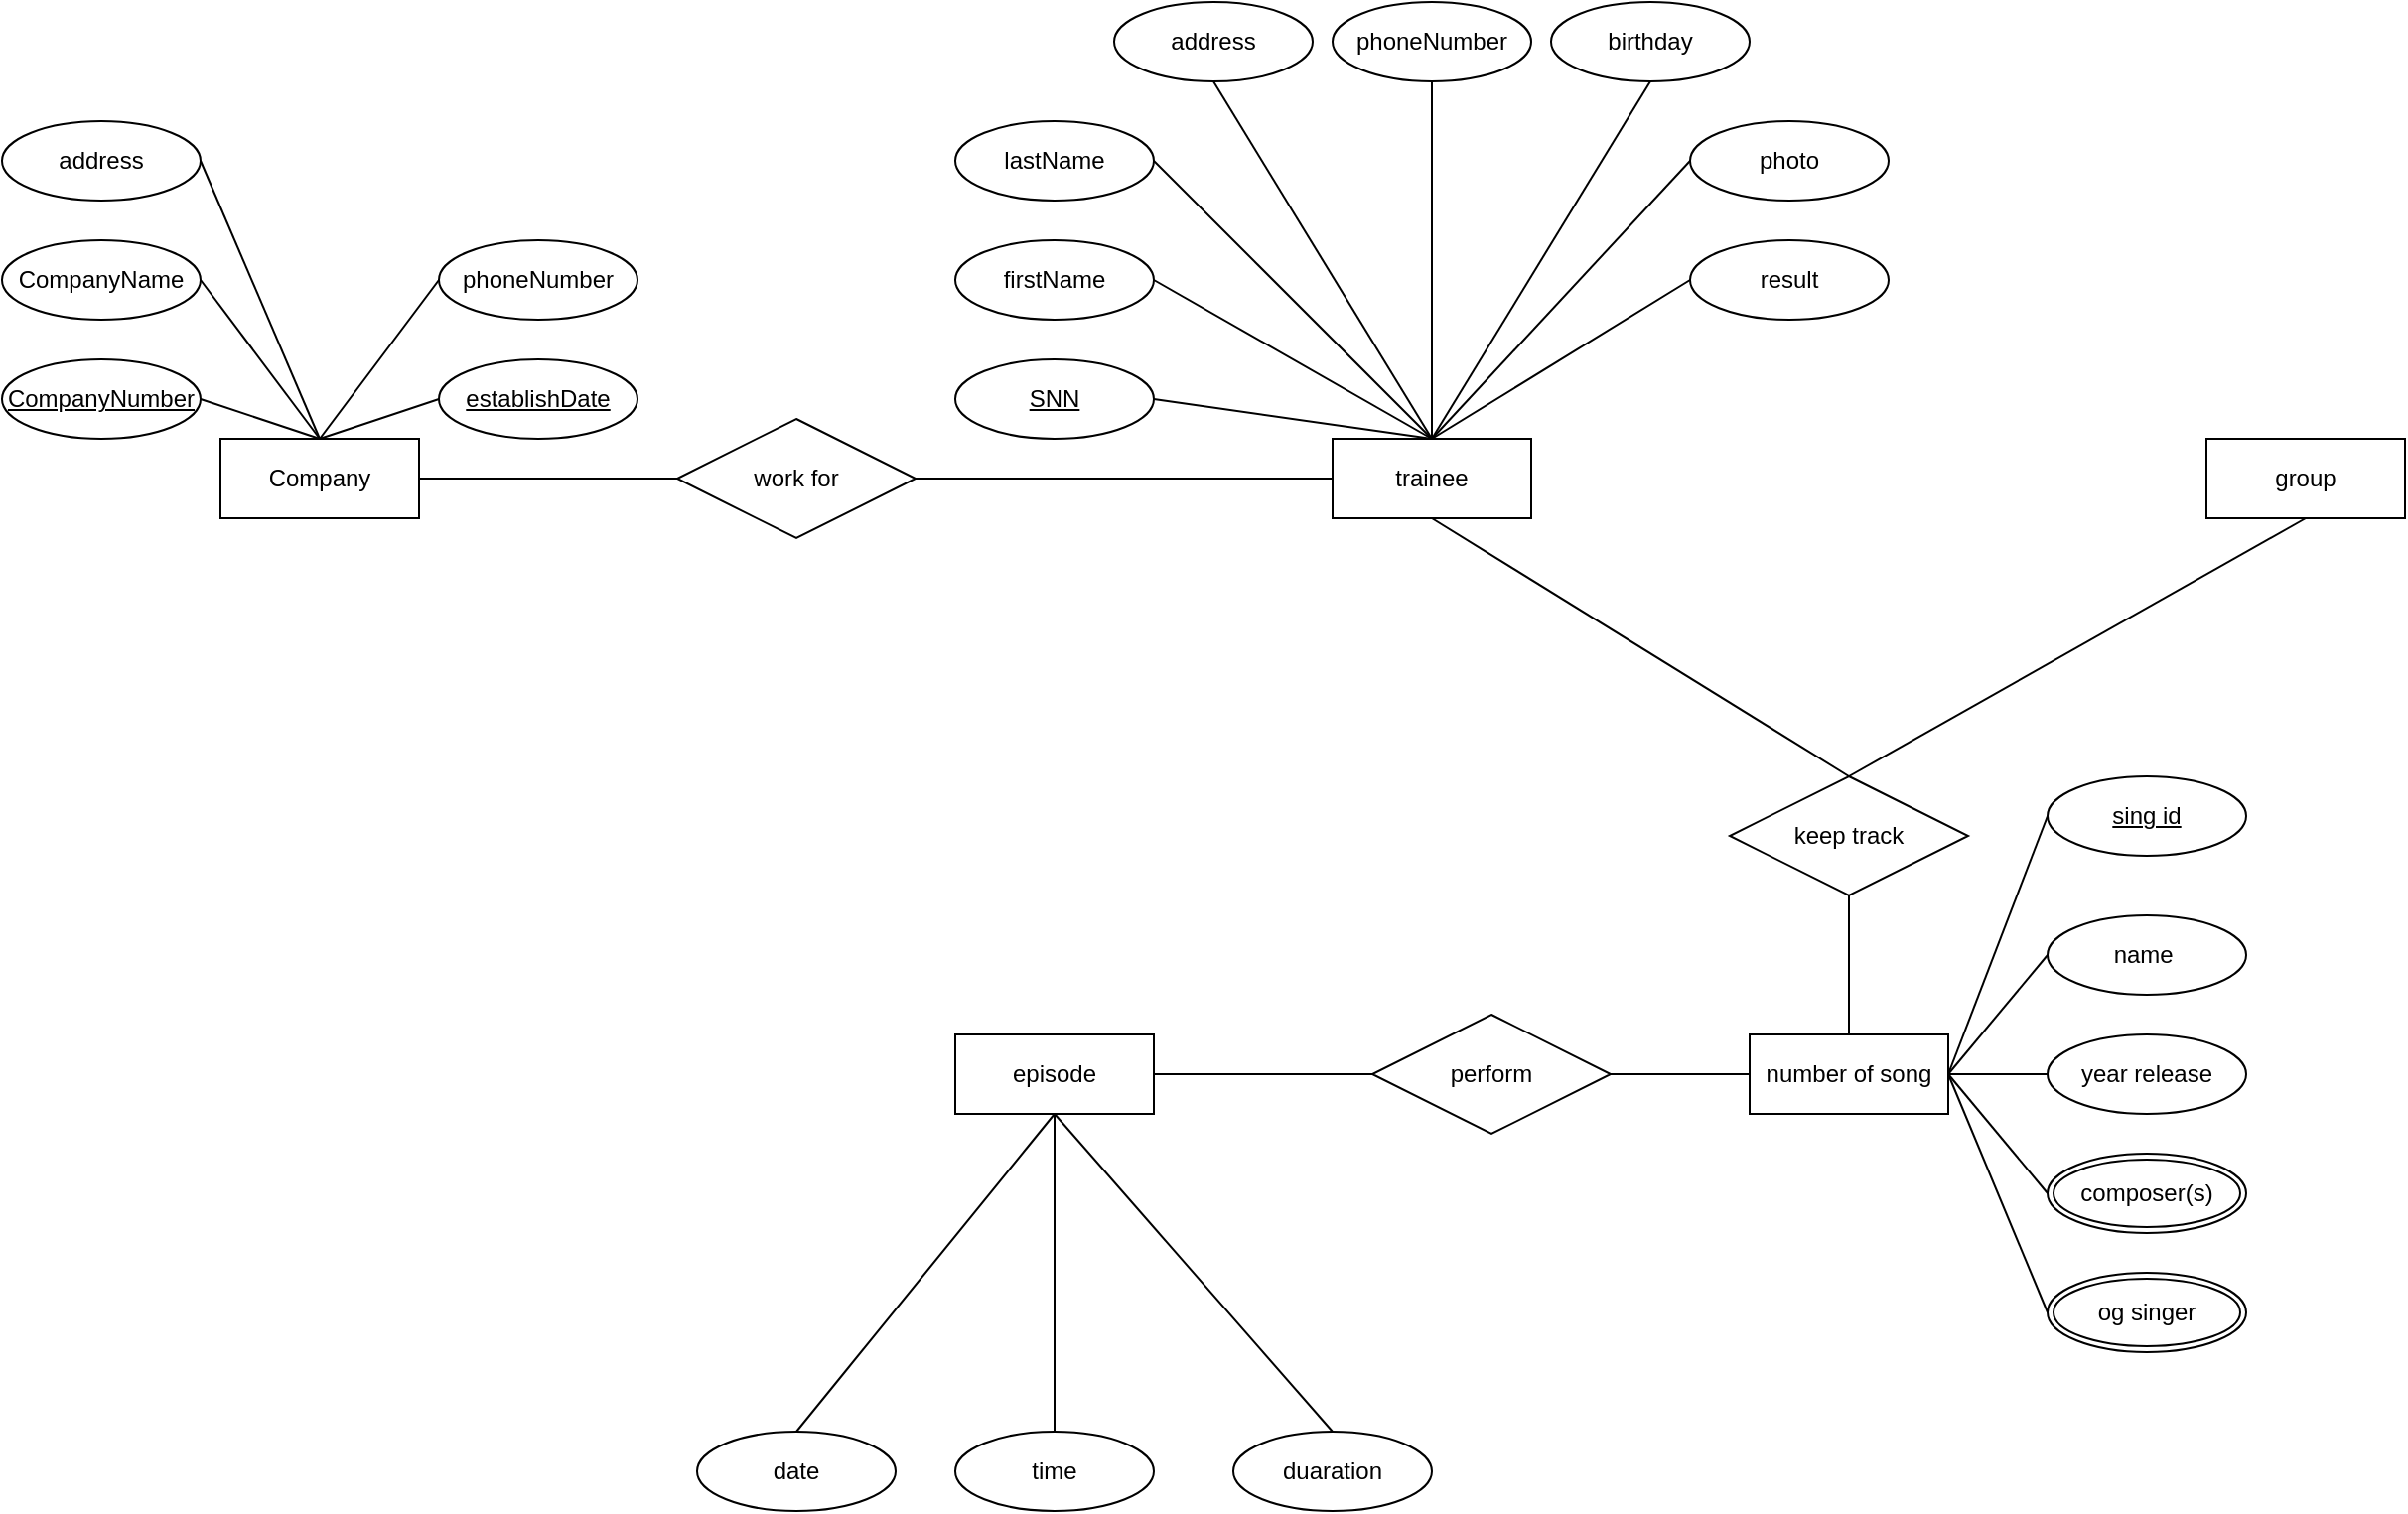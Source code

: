 <mxfile version="20.5.1" type="github"><diagram id="oxue3pN0O4KAORI_SsjF" name="Trang-1"><mxGraphModel dx="1870" dy="511" grid="1" gridSize="10" guides="1" tooltips="1" connect="1" arrows="1" fold="1" page="1" pageScale="1" pageWidth="850" pageHeight="1100" math="0" shadow="0"><root><mxCell id="0"/><mxCell id="1" parent="0"/><mxCell id="42W1X6iEcGKFLnr81iRU-1" value="episode" style="whiteSpace=wrap;html=1;align=center;" parent="1" vertex="1"><mxGeometry x="200" y="540" width="100" height="40" as="geometry"/></mxCell><mxCell id="42W1X6iEcGKFLnr81iRU-2" value="duaration" style="ellipse;whiteSpace=wrap;html=1;align=center;" parent="1" vertex="1"><mxGeometry x="340" y="740" width="100" height="40" as="geometry"/></mxCell><mxCell id="42W1X6iEcGKFLnr81iRU-3" value="time" style="ellipse;whiteSpace=wrap;html=1;align=center;" parent="1" vertex="1"><mxGeometry x="200" y="740" width="100" height="40" as="geometry"/></mxCell><mxCell id="42W1X6iEcGKFLnr81iRU-4" value="date" style="ellipse;whiteSpace=wrap;html=1;align=center;" parent="1" vertex="1"><mxGeometry x="70" y="740" width="100" height="40" as="geometry"/></mxCell><mxCell id="42W1X6iEcGKFLnr81iRU-19" style="rounded=0;orthogonalLoop=1;jettySize=auto;html=1;exitX=1;exitY=0.5;exitDx=0;exitDy=0;entryX=0;entryY=0.5;entryDx=0;entryDy=0;endArrow=none;endFill=0;" parent="1" source="42W1X6iEcGKFLnr81iRU-27" target="42W1X6iEcGKFLnr81iRU-13" edge="1"><mxGeometry relative="1" as="geometry"><mxPoint x="590" y="590" as="sourcePoint"/></mxGeometry></mxCell><mxCell id="42W1X6iEcGKFLnr81iRU-20" style="edgeStyle=none;rounded=0;orthogonalLoop=1;jettySize=auto;html=1;exitX=1;exitY=0.5;exitDx=0;exitDy=0;entryX=0;entryY=0.5;entryDx=0;entryDy=0;endArrow=none;endFill=0;" parent="1" source="42W1X6iEcGKFLnr81iRU-27" target="42W1X6iEcGKFLnr81iRU-7" edge="1"><mxGeometry relative="1" as="geometry"><mxPoint x="590" y="590" as="sourcePoint"/></mxGeometry></mxCell><mxCell id="42W1X6iEcGKFLnr81iRU-7" value="name&amp;nbsp;" style="ellipse;whiteSpace=wrap;html=1;align=center;" parent="1" vertex="1"><mxGeometry x="750" y="480" width="100" height="40" as="geometry"/></mxCell><mxCell id="42W1X6iEcGKFLnr81iRU-8" value="" style="endArrow=none;html=1;rounded=0;exitX=0.5;exitY=1;exitDx=0;exitDy=0;entryX=0.5;entryY=0;entryDx=0;entryDy=0;" parent="1" source="42W1X6iEcGKFLnr81iRU-1" target="42W1X6iEcGKFLnr81iRU-4" edge="1"><mxGeometry relative="1" as="geometry"><mxPoint x="430" y="570" as="sourcePoint"/><mxPoint x="590" y="570" as="targetPoint"/></mxGeometry></mxCell><mxCell id="42W1X6iEcGKFLnr81iRU-21" style="edgeStyle=none;rounded=0;orthogonalLoop=1;jettySize=auto;html=1;exitX=0;exitY=0.5;exitDx=0;exitDy=0;entryX=1;entryY=0.5;entryDx=0;entryDy=0;endArrow=none;endFill=0;" parent="1" source="42W1X6iEcGKFLnr81iRU-9" target="42W1X6iEcGKFLnr81iRU-27" edge="1"><mxGeometry relative="1" as="geometry"><mxPoint x="590" y="590" as="targetPoint"/></mxGeometry></mxCell><mxCell id="42W1X6iEcGKFLnr81iRU-9" value="year release" style="ellipse;whiteSpace=wrap;html=1;align=center;" parent="1" vertex="1"><mxGeometry x="750" y="540" width="100" height="40" as="geometry"/></mxCell><mxCell id="42W1X6iEcGKFLnr81iRU-22" style="edgeStyle=none;rounded=0;orthogonalLoop=1;jettySize=auto;html=1;exitX=0;exitY=0.5;exitDx=0;exitDy=0;entryX=1;entryY=0.5;entryDx=0;entryDy=0;endArrow=none;endFill=0;" parent="1" source="1k4CyqA3lnWc98U8jGTy-5" target="42W1X6iEcGKFLnr81iRU-27" edge="1"><mxGeometry relative="1" as="geometry"><mxPoint x="590" y="590" as="targetPoint"/><mxPoint x="750" y="630" as="sourcePoint"/></mxGeometry></mxCell><mxCell id="42W1X6iEcGKFLnr81iRU-13" value="sing id" style="ellipse;whiteSpace=wrap;html=1;align=center;fontStyle=4;" parent="1" vertex="1"><mxGeometry x="750" y="410" width="100" height="40" as="geometry"/></mxCell><mxCell id="42W1X6iEcGKFLnr81iRU-23" style="edgeStyle=none;rounded=0;orthogonalLoop=1;jettySize=auto;html=1;exitX=0;exitY=0.5;exitDx=0;exitDy=0;entryX=1;entryY=0.5;entryDx=0;entryDy=0;endArrow=none;endFill=0;" parent="1" source="1k4CyqA3lnWc98U8jGTy-6" target="42W1X6iEcGKFLnr81iRU-27" edge="1"><mxGeometry relative="1" as="geometry"><mxPoint x="590" y="590" as="targetPoint"/><mxPoint x="750" y="690" as="sourcePoint"/></mxGeometry></mxCell><mxCell id="42W1X6iEcGKFLnr81iRU-15" value="" style="endArrow=none;html=1;rounded=0;entryX=0.5;entryY=0;entryDx=0;entryDy=0;exitX=0.5;exitY=1;exitDx=0;exitDy=0;" parent="1" source="42W1X6iEcGKFLnr81iRU-1" target="42W1X6iEcGKFLnr81iRU-3" edge="1"><mxGeometry relative="1" as="geometry"><mxPoint x="370" y="470" as="sourcePoint"/><mxPoint x="530" y="470" as="targetPoint"/></mxGeometry></mxCell><mxCell id="42W1X6iEcGKFLnr81iRU-16" value="" style="endArrow=none;html=1;rounded=0;exitX=0.5;exitY=1;exitDx=0;exitDy=0;entryX=0.5;entryY=0;entryDx=0;entryDy=0;" parent="1" source="42W1X6iEcGKFLnr81iRU-1" target="42W1X6iEcGKFLnr81iRU-2" edge="1"><mxGeometry relative="1" as="geometry"><mxPoint x="370" y="470" as="sourcePoint"/><mxPoint x="530" y="470" as="targetPoint"/></mxGeometry></mxCell><mxCell id="42W1X6iEcGKFLnr81iRU-26" style="edgeStyle=none;rounded=0;orthogonalLoop=1;jettySize=auto;html=1;exitX=0;exitY=0.5;exitDx=0;exitDy=0;entryX=1;entryY=0.5;entryDx=0;entryDy=0;endArrow=none;endFill=0;" parent="1" source="42W1X6iEcGKFLnr81iRU-25" target="42W1X6iEcGKFLnr81iRU-1" edge="1"><mxGeometry relative="1" as="geometry"><Array as="points"/></mxGeometry></mxCell><mxCell id="42W1X6iEcGKFLnr81iRU-28" style="edgeStyle=none;rounded=0;orthogonalLoop=1;jettySize=auto;html=1;exitX=1;exitY=0.5;exitDx=0;exitDy=0;entryX=0;entryY=0.5;entryDx=0;entryDy=0;endArrow=none;endFill=0;" parent="1" source="42W1X6iEcGKFLnr81iRU-25" target="42W1X6iEcGKFLnr81iRU-27" edge="1"><mxGeometry relative="1" as="geometry"/></mxCell><mxCell id="42W1X6iEcGKFLnr81iRU-25" value="perform" style="shape=rhombus;perimeter=rhombusPerimeter;whiteSpace=wrap;html=1;align=center;" parent="1" vertex="1"><mxGeometry x="410" y="530" width="120" height="60" as="geometry"/></mxCell><mxCell id="42W1X6iEcGKFLnr81iRU-27" value="number of song" style="whiteSpace=wrap;html=1;align=center;" parent="1" vertex="1"><mxGeometry x="600" y="540" width="100" height="40" as="geometry"/></mxCell><mxCell id="42W1X6iEcGKFLnr81iRU-64" style="edgeStyle=none;rounded=0;orthogonalLoop=1;jettySize=auto;html=1;exitX=0.5;exitY=1;exitDx=0;exitDy=0;entryX=0.5;entryY=0;entryDx=0;entryDy=0;endArrow=none;endFill=0;" parent="1" source="42W1X6iEcGKFLnr81iRU-63" target="42W1X6iEcGKFLnr81iRU-27" edge="1"><mxGeometry relative="1" as="geometry"/></mxCell><mxCell id="42W1X6iEcGKFLnr81iRU-63" value="keep track" style="shape=rhombus;perimeter=rhombusPerimeter;whiteSpace=wrap;html=1;align=center;" parent="1" vertex="1"><mxGeometry x="590" y="410" width="120" height="60" as="geometry"/></mxCell><mxCell id="42W1X6iEcGKFLnr81iRU-68" style="edgeStyle=none;rounded=0;orthogonalLoop=1;jettySize=auto;html=1;exitX=0.5;exitY=1;exitDx=0;exitDy=0;entryX=0.5;entryY=0;entryDx=0;entryDy=0;endArrow=none;endFill=0;" parent="1" source="uAWmQDvGzYbDUcG28lEL-1" target="42W1X6iEcGKFLnr81iRU-63" edge="1"><mxGeometry relative="1" as="geometry"><mxPoint x="575" y="360" as="sourcePoint"/></mxGeometry></mxCell><mxCell id="42W1X6iEcGKFLnr81iRU-69" style="edgeStyle=none;rounded=0;orthogonalLoop=1;jettySize=auto;html=1;exitX=0.5;exitY=1;exitDx=0;exitDy=0;entryX=0.5;entryY=0;entryDx=0;entryDy=0;endArrow=none;endFill=0;" parent="1" source="uAWmQDvGzYbDUcG28lEL-2" target="42W1X6iEcGKFLnr81iRU-63" edge="1"><mxGeometry relative="1" as="geometry"><mxPoint x="740" y="360" as="sourcePoint"/></mxGeometry></mxCell><mxCell id="1k4CyqA3lnWc98U8jGTy-5" value="composer(s)" style="ellipse;shape=doubleEllipse;margin=3;whiteSpace=wrap;html=1;align=center;" parent="1" vertex="1"><mxGeometry x="750" y="600" width="100" height="40" as="geometry"/></mxCell><mxCell id="1k4CyqA3lnWc98U8jGTy-6" value="og singer" style="ellipse;shape=doubleEllipse;margin=3;whiteSpace=wrap;html=1;align=center;" parent="1" vertex="1"><mxGeometry x="750" y="660" width="100" height="40" as="geometry"/></mxCell><mxCell id="61Q3ps2VChqTs0MCk_AO-31" style="edgeStyle=none;rounded=0;orthogonalLoop=1;jettySize=auto;html=1;exitX=0;exitY=0.5;exitDx=0;exitDy=0;endArrow=none;endFill=0;entryX=1;entryY=0.5;entryDx=0;entryDy=0;" edge="1" parent="1" source="uAWmQDvGzYbDUcG28lEL-1" target="61Q3ps2VChqTs0MCk_AO-30"><mxGeometry relative="1" as="geometry"><mxPoint x="200" y="260" as="targetPoint"/></mxGeometry></mxCell><mxCell id="uAWmQDvGzYbDUcG28lEL-1" value="trainee" style="whiteSpace=wrap;html=1;align=center;" parent="1" vertex="1"><mxGeometry x="390" y="240" width="100" height="40" as="geometry"/></mxCell><mxCell id="uAWmQDvGzYbDUcG28lEL-2" value="group" style="whiteSpace=wrap;html=1;align=center;" parent="1" vertex="1"><mxGeometry x="830" y="240" width="100" height="40" as="geometry"/></mxCell><mxCell id="61Q3ps2VChqTs0MCk_AO-10" style="edgeStyle=none;rounded=0;orthogonalLoop=1;jettySize=auto;html=1;exitX=0;exitY=0.5;exitDx=0;exitDy=0;entryX=0.5;entryY=0;entryDx=0;entryDy=0;endArrow=none;endFill=0;" edge="1" parent="1" source="uAWmQDvGzYbDUcG28lEL-3" target="uAWmQDvGzYbDUcG28lEL-1"><mxGeometry relative="1" as="geometry"/></mxCell><mxCell id="uAWmQDvGzYbDUcG28lEL-3" value="result" style="ellipse;whiteSpace=wrap;html=1;align=center;" parent="1" vertex="1"><mxGeometry x="570" y="140" width="100" height="40" as="geometry"/></mxCell><mxCell id="61Q3ps2VChqTs0MCk_AO-3" style="edgeStyle=none;rounded=0;orthogonalLoop=1;jettySize=auto;html=1;exitX=1;exitY=0.5;exitDx=0;exitDy=0;entryX=0.5;entryY=0;entryDx=0;entryDy=0;endArrow=none;endFill=0;" edge="1" parent="1" source="61Q3ps2VChqTs0MCk_AO-1" target="uAWmQDvGzYbDUcG28lEL-1"><mxGeometry relative="1" as="geometry"/></mxCell><mxCell id="61Q3ps2VChqTs0MCk_AO-1" value="&lt;u&gt;SNN&lt;/u&gt;" style="ellipse;whiteSpace=wrap;html=1;align=center;" vertex="1" parent="1"><mxGeometry x="200" y="200" width="100" height="40" as="geometry"/></mxCell><mxCell id="61Q3ps2VChqTs0MCk_AO-7" style="edgeStyle=none;rounded=0;orthogonalLoop=1;jettySize=auto;html=1;exitX=1;exitY=0.5;exitDx=0;exitDy=0;endArrow=none;endFill=0;entryX=0.5;entryY=0;entryDx=0;entryDy=0;" edge="1" parent="1" source="61Q3ps2VChqTs0MCk_AO-4" target="uAWmQDvGzYbDUcG28lEL-1"><mxGeometry relative="1" as="geometry"><mxPoint x="530" y="240" as="targetPoint"/></mxGeometry></mxCell><mxCell id="61Q3ps2VChqTs0MCk_AO-4" value="firstName" style="ellipse;whiteSpace=wrap;html=1;align=center;" vertex="1" parent="1"><mxGeometry x="200" y="140" width="100" height="40" as="geometry"/></mxCell><mxCell id="61Q3ps2VChqTs0MCk_AO-6" style="edgeStyle=none;rounded=0;orthogonalLoop=1;jettySize=auto;html=1;exitX=1;exitY=0.5;exitDx=0;exitDy=0;endArrow=none;endFill=0;entryX=0.5;entryY=0;entryDx=0;entryDy=0;" edge="1" parent="1" source="61Q3ps2VChqTs0MCk_AO-5" target="uAWmQDvGzYbDUcG28lEL-1"><mxGeometry relative="1" as="geometry"><mxPoint x="530" y="240" as="targetPoint"/></mxGeometry></mxCell><mxCell id="61Q3ps2VChqTs0MCk_AO-5" value="lastName" style="ellipse;whiteSpace=wrap;html=1;align=center;" vertex="1" parent="1"><mxGeometry x="200" y="80" width="100" height="40" as="geometry"/></mxCell><mxCell id="61Q3ps2VChqTs0MCk_AO-9" style="edgeStyle=none;rounded=0;orthogonalLoop=1;jettySize=auto;html=1;exitX=0.5;exitY=1;exitDx=0;exitDy=0;endArrow=none;endFill=0;entryX=0.5;entryY=0;entryDx=0;entryDy=0;" edge="1" parent="1" source="61Q3ps2VChqTs0MCk_AO-8" target="uAWmQDvGzYbDUcG28lEL-1"><mxGeometry relative="1" as="geometry"><mxPoint x="530" y="240" as="targetPoint"/></mxGeometry></mxCell><mxCell id="61Q3ps2VChqTs0MCk_AO-8" value="address" style="ellipse;whiteSpace=wrap;html=1;align=center;" vertex="1" parent="1"><mxGeometry x="280" y="20" width="100" height="40" as="geometry"/></mxCell><mxCell id="61Q3ps2VChqTs0MCk_AO-14" style="edgeStyle=none;rounded=0;orthogonalLoop=1;jettySize=auto;html=1;exitX=0.5;exitY=1;exitDx=0;exitDy=0;endArrow=none;endFill=0;" edge="1" parent="1" source="61Q3ps2VChqTs0MCk_AO-11"><mxGeometry relative="1" as="geometry"><mxPoint x="440" y="240" as="targetPoint"/></mxGeometry></mxCell><mxCell id="61Q3ps2VChqTs0MCk_AO-11" value="phoneNumber" style="ellipse;whiteSpace=wrap;html=1;align=center;" vertex="1" parent="1"><mxGeometry x="390" y="20" width="100" height="40" as="geometry"/></mxCell><mxCell id="61Q3ps2VChqTs0MCk_AO-15" style="edgeStyle=none;rounded=0;orthogonalLoop=1;jettySize=auto;html=1;exitX=0.5;exitY=1;exitDx=0;exitDy=0;endArrow=none;endFill=0;" edge="1" parent="1" source="61Q3ps2VChqTs0MCk_AO-12"><mxGeometry relative="1" as="geometry"><mxPoint x="440" y="240" as="targetPoint"/></mxGeometry></mxCell><mxCell id="61Q3ps2VChqTs0MCk_AO-12" value="birthday&lt;span style=&quot;color: rgba(0, 0, 0, 0); font-family: monospace; font-size: 0px; text-align: start;&quot;&gt;%3CmxGraphModel%3E%3Croot%3E%3CmxCell%20id%3D%220%22%2F%3E%3CmxCell%20id%3D%221%22%20parent%3D%220%22%2F%3E%3CmxCell%20id%3D%222%22%20value%3D%22phoneNumber%22%20style%3D%22ellipse%3BwhiteSpace%3Dwrap%3Bhtml%3D1%3Balign%3Dcenter%3B%22%20vertex%3D%221%22%20parent%3D%221%22%3E%3CmxGeometry%20x%3D%22390%22%20y%3D%2220%22%20width%3D%22100%22%20height%3D%2240%22%20as%3D%22geometry%22%2F%3E%3C%2FmxCell%3E%3C%2Froot%3E%3C%2FmxGraphModel%3E&lt;/span&gt;" style="ellipse;whiteSpace=wrap;html=1;align=center;" vertex="1" parent="1"><mxGeometry x="500" y="20" width="100" height="40" as="geometry"/></mxCell><mxCell id="61Q3ps2VChqTs0MCk_AO-16" style="edgeStyle=none;rounded=0;orthogonalLoop=1;jettySize=auto;html=1;exitX=0;exitY=0.5;exitDx=0;exitDy=0;entryX=0.5;entryY=0;entryDx=0;entryDy=0;endArrow=none;endFill=0;" edge="1" parent="1" source="61Q3ps2VChqTs0MCk_AO-13" target="uAWmQDvGzYbDUcG28lEL-1"><mxGeometry relative="1" as="geometry"/></mxCell><mxCell id="61Q3ps2VChqTs0MCk_AO-13" value="photo" style="ellipse;whiteSpace=wrap;html=1;align=center;" vertex="1" parent="1"><mxGeometry x="570" y="80" width="100" height="40" as="geometry"/></mxCell><mxCell id="61Q3ps2VChqTs0MCk_AO-32" style="edgeStyle=none;rounded=0;orthogonalLoop=1;jettySize=auto;html=1;exitX=1;exitY=0.5;exitDx=0;exitDy=0;entryX=0;entryY=0.5;entryDx=0;entryDy=0;endArrow=none;endFill=0;" edge="1" parent="1" source="61Q3ps2VChqTs0MCk_AO-19" target="61Q3ps2VChqTs0MCk_AO-30"><mxGeometry relative="1" as="geometry"/></mxCell><mxCell id="61Q3ps2VChqTs0MCk_AO-19" value="Company" style="whiteSpace=wrap;html=1;align=center;" vertex="1" parent="1"><mxGeometry x="-170" y="240" width="100" height="40" as="geometry"/></mxCell><mxCell id="61Q3ps2VChqTs0MCk_AO-29" style="edgeStyle=none;rounded=0;orthogonalLoop=1;jettySize=auto;html=1;exitX=1;exitY=0.5;exitDx=0;exitDy=0;endArrow=none;endFill=0;" edge="1" parent="1" source="61Q3ps2VChqTs0MCk_AO-20"><mxGeometry relative="1" as="geometry"><mxPoint x="-120" y="240" as="targetPoint"/></mxGeometry></mxCell><mxCell id="61Q3ps2VChqTs0MCk_AO-20" value="&lt;u&gt;CompanyNumber&lt;/u&gt;" style="ellipse;whiteSpace=wrap;html=1;align=center;" vertex="1" parent="1"><mxGeometry x="-280" y="200" width="100" height="40" as="geometry"/></mxCell><mxCell id="61Q3ps2VChqTs0MCk_AO-28" style="edgeStyle=none;rounded=0;orthogonalLoop=1;jettySize=auto;html=1;exitX=1;exitY=0.5;exitDx=0;exitDy=0;endArrow=none;endFill=0;" edge="1" parent="1" source="61Q3ps2VChqTs0MCk_AO-21"><mxGeometry relative="1" as="geometry"><mxPoint x="-120" y="240" as="targetPoint"/></mxGeometry></mxCell><mxCell id="61Q3ps2VChqTs0MCk_AO-21" value="CompanyName" style="ellipse;whiteSpace=wrap;html=1;align=center;" vertex="1" parent="1"><mxGeometry x="-280" y="140" width="100" height="40" as="geometry"/></mxCell><mxCell id="61Q3ps2VChqTs0MCk_AO-25" style="edgeStyle=none;rounded=0;orthogonalLoop=1;jettySize=auto;html=1;exitX=1;exitY=0.5;exitDx=0;exitDy=0;entryX=0.5;entryY=0;entryDx=0;entryDy=0;endArrow=none;endFill=0;" edge="1" parent="1" source="61Q3ps2VChqTs0MCk_AO-22" target="61Q3ps2VChqTs0MCk_AO-19"><mxGeometry relative="1" as="geometry"/></mxCell><mxCell id="61Q3ps2VChqTs0MCk_AO-22" value="address" style="ellipse;whiteSpace=wrap;html=1;align=center;" vertex="1" parent="1"><mxGeometry x="-280" y="80" width="100" height="40" as="geometry"/></mxCell><mxCell id="61Q3ps2VChqTs0MCk_AO-27" style="edgeStyle=none;rounded=0;orthogonalLoop=1;jettySize=auto;html=1;exitX=0;exitY=0.5;exitDx=0;exitDy=0;endArrow=none;endFill=0;entryX=0.5;entryY=0;entryDx=0;entryDy=0;" edge="1" parent="1" source="61Q3ps2VChqTs0MCk_AO-23" target="61Q3ps2VChqTs0MCk_AO-19"><mxGeometry relative="1" as="geometry"><mxPoint x="-130" y="230" as="targetPoint"/></mxGeometry></mxCell><mxCell id="61Q3ps2VChqTs0MCk_AO-23" value="&lt;u&gt;establishDate&lt;/u&gt;" style="ellipse;whiteSpace=wrap;html=1;align=center;" vertex="1" parent="1"><mxGeometry x="-60" y="200" width="100" height="40" as="geometry"/></mxCell><mxCell id="61Q3ps2VChqTs0MCk_AO-26" style="edgeStyle=none;rounded=0;orthogonalLoop=1;jettySize=auto;html=1;exitX=0;exitY=0.5;exitDx=0;exitDy=0;endArrow=none;endFill=0;entryX=0.5;entryY=0;entryDx=0;entryDy=0;" edge="1" parent="1" source="61Q3ps2VChqTs0MCk_AO-24" target="61Q3ps2VChqTs0MCk_AO-19"><mxGeometry relative="1" as="geometry"><mxPoint x="-120" y="230" as="targetPoint"/></mxGeometry></mxCell><mxCell id="61Q3ps2VChqTs0MCk_AO-24" value="phoneNumber" style="ellipse;whiteSpace=wrap;html=1;align=center;" vertex="1" parent="1"><mxGeometry x="-60" y="140" width="100" height="40" as="geometry"/></mxCell><mxCell id="61Q3ps2VChqTs0MCk_AO-30" value="work for" style="shape=rhombus;perimeter=rhombusPerimeter;whiteSpace=wrap;html=1;align=center;" vertex="1" parent="1"><mxGeometry x="60" y="230" width="120" height="60" as="geometry"/></mxCell></root></mxGraphModel></diagram></mxfile>